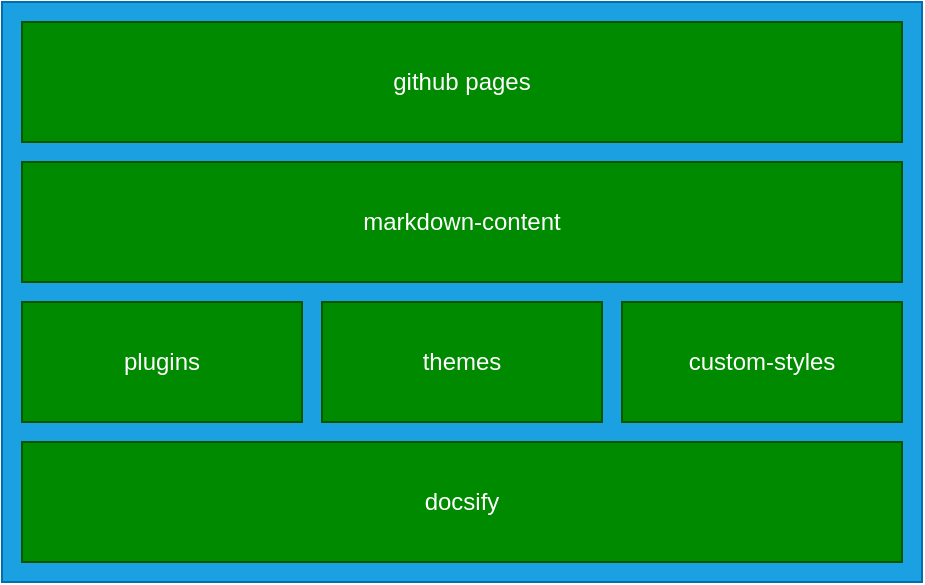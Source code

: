 <mxfile>
    <diagram id="GJAwkbXEC2regrHjeEgt" name="Page-1">
        <mxGraphModel dx="960" dy="855" grid="1" gridSize="10" guides="1" tooltips="1" connect="1" arrows="1" fold="1" page="1" pageScale="1" pageWidth="827" pageHeight="1169" math="0" shadow="0">
            <root>
                <mxCell id="0"/>
                <mxCell id="1" parent="0"/>
                <mxCell id="2" value="" style="rounded=0;whiteSpace=wrap;html=1;fillColor=#1ba1e2;strokeColor=#006EAF;fontColor=#ffffff;shadow=0;" parent="1" vertex="1">
                    <mxGeometry x="160" y="110" width="460" height="290" as="geometry"/>
                </mxCell>
                <mxCell id="3" value="docsify" style="rounded=0;whiteSpace=wrap;html=1;fillColor=#008a00;strokeColor=#005700;shadow=0;glass=0;fontColor=#ffffff;" parent="1" vertex="1">
                    <mxGeometry x="170" y="330" width="440" height="60" as="geometry"/>
                </mxCell>
                <mxCell id="4" value="plugins" style="rounded=0;whiteSpace=wrap;html=1;fillColor=#008a00;strokeColor=#005700;shadow=0;glass=0;fontColor=#ffffff;" parent="1" vertex="1">
                    <mxGeometry x="170" y="260" width="140" height="60" as="geometry"/>
                </mxCell>
                <mxCell id="5" value="themes" style="rounded=0;whiteSpace=wrap;html=1;fillColor=#008a00;strokeColor=#005700;shadow=0;glass=0;fontColor=#ffffff;" parent="1" vertex="1">
                    <mxGeometry x="320" y="260" width="140" height="60" as="geometry"/>
                </mxCell>
                <mxCell id="6" value="custom-styles" style="rounded=0;whiteSpace=wrap;html=1;fillColor=#008a00;strokeColor=#005700;shadow=0;glass=0;fontColor=#ffffff;" parent="1" vertex="1">
                    <mxGeometry x="470" y="260" width="140" height="60" as="geometry"/>
                </mxCell>
                <mxCell id="7" value="markdown-content" style="rounded=0;whiteSpace=wrap;html=1;fillColor=#008a00;strokeColor=#005700;shadow=0;glass=0;fontColor=#ffffff;" parent="1" vertex="1">
                    <mxGeometry x="170" y="190" width="440" height="60" as="geometry"/>
                </mxCell>
                <mxCell id="8" value="github pages" style="rounded=0;whiteSpace=wrap;html=1;fillColor=#008a00;strokeColor=#005700;shadow=0;glass=0;fontColor=#ffffff;" parent="1" vertex="1">
                    <mxGeometry x="170" y="120" width="440" height="60" as="geometry"/>
                </mxCell>
            </root>
        </mxGraphModel>
    </diagram>
</mxfile>